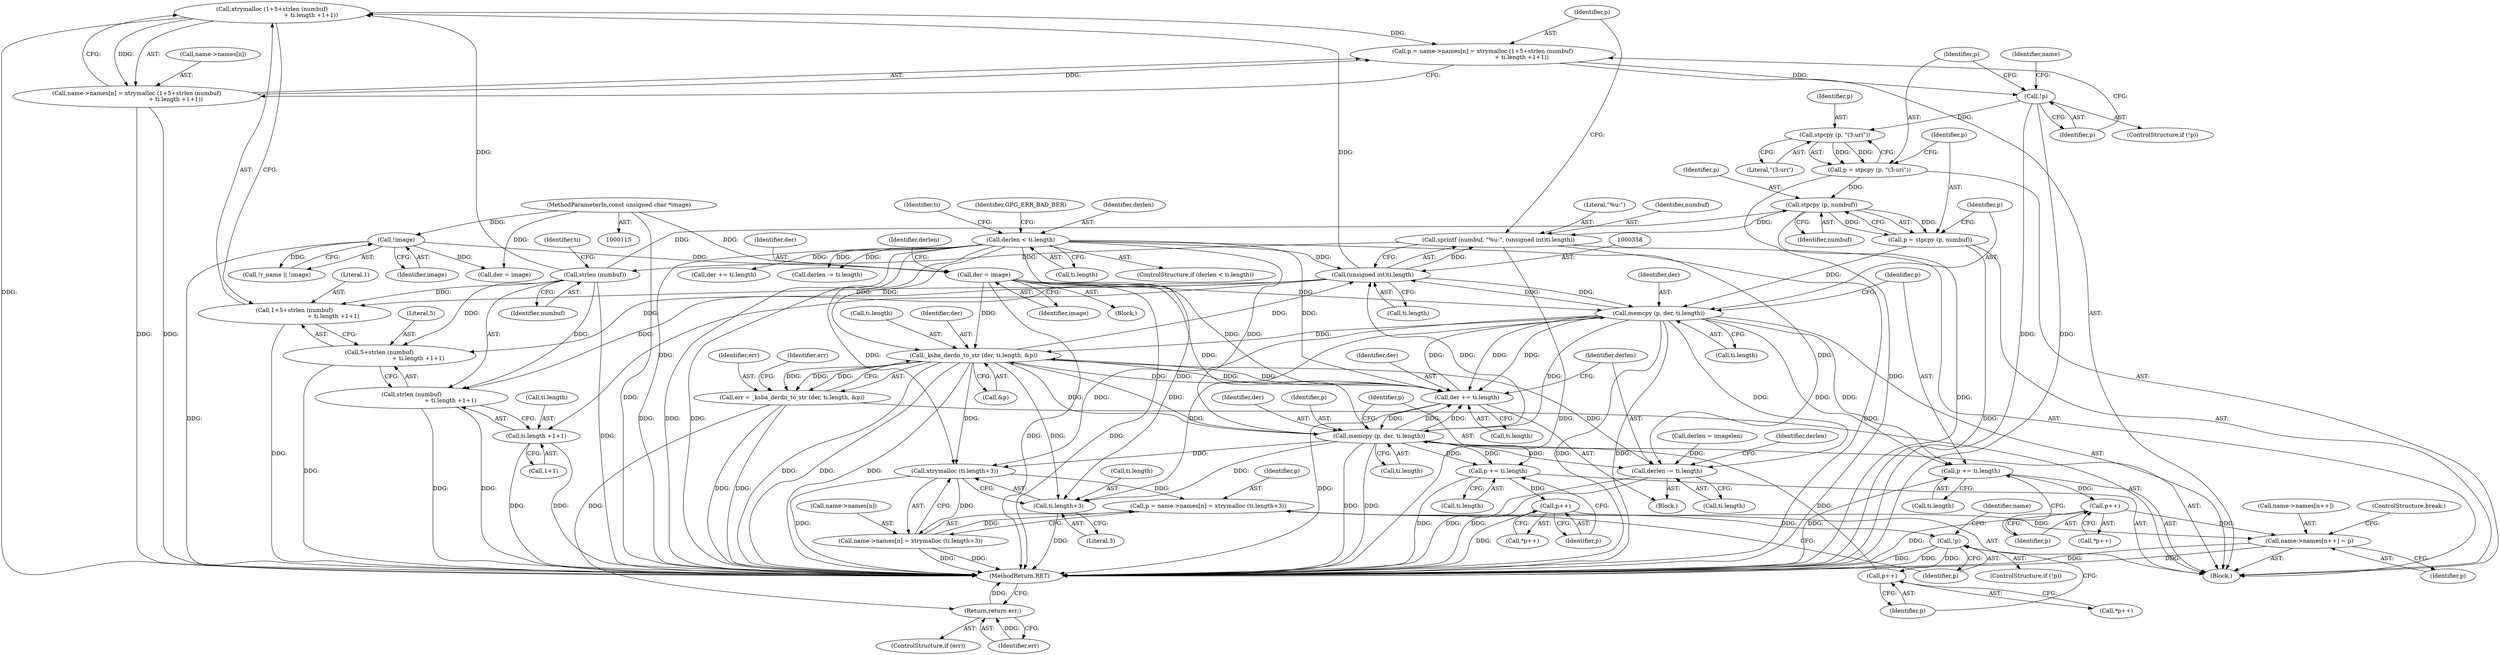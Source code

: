 digraph "0_gnupg_a7eed17a0b2a1c09ef986f3b4b323cd31cea2b64@API" {
"1000370" [label="(Call,xtrymalloc (1+5+strlen (numbuf)\n                                           + ti.length +1+1))"];
"1000376" [label="(Call,strlen (numbuf))"];
"1000354" [label="(Call,sprintf (numbuf, \"%u:\", (unsigned int)ti.length))"];
"1000401" [label="(Call,stpcpy (p, numbuf))"];
"1000394" [label="(Call,p = stpcpy (p, \"(3:uri\"))"];
"1000396" [label="(Call,stpcpy (p, \"(3:uri\"))"];
"1000386" [label="(Call,!p)"];
"1000362" [label="(Call,p = name->names[n] = xtrymalloc (1+5+strlen (numbuf)\n                                           + ti.length +1+1))"];
"1000364" [label="(Call,name->names[n] = xtrymalloc (1+5+strlen (numbuf)\n                                           + ti.length +1+1))"];
"1000370" [label="(Call,xtrymalloc (1+5+strlen (numbuf)\n                                           + ti.length +1+1))"];
"1000357" [label="(Call,(unsigned int)ti.length)"];
"1000176" [label="(Call,derlen < ti.length)"];
"1000333" [label="(Call,_ksba_derdn_to_str (der, ti.length, &p))"];
"1000429" [label="(Call,der += ti.length)"];
"1000404" [label="(Call,memcpy (p, der, ti.length))"];
"1000399" [label="(Call,p = stpcpy (p, numbuf))"];
"1000248" [label="(Call,der = image)"];
"1000117" [label="(MethodParameterIn,const unsigned char *image)"];
"1000131" [label="(Call,!image)"];
"1000307" [label="(Call,memcpy (p, der, ti.length))"];
"1000304" [label="(Call,p++)"];
"1000294" [label="(Call,!p)"];
"1000279" [label="(Call,p = name->names[n] = xtrymalloc (ti.length+3))"];
"1000281" [label="(Call,name->names[n] = xtrymalloc (ti.length+3))"];
"1000287" [label="(Call,xtrymalloc (ti.length+3))"];
"1000371" [label="(Call,1+5+strlen (numbuf)\n                                           + ti.length +1+1)"];
"1000373" [label="(Call,5+strlen (numbuf)\n                                           + ti.length +1+1)"];
"1000375" [label="(Call,strlen (numbuf)\n                                           + ti.length +1+1)"];
"1000288" [label="(Call,ti.length+3)"];
"1000313" [label="(Call,p += ti.length)"];
"1000320" [label="(Call,p++)"];
"1000344" [label="(Call,name->names[n++] = p)"];
"1000331" [label="(Call,err = _ksba_derdn_to_str (der, ti.length, &p))"];
"1000342" [label="(Return,return err;)"];
"1000378" [label="(Call,ti.length +1+1)"];
"1000434" [label="(Call,derlen -= ti.length)"];
"1000410" [label="(Call,p += ti.length)"];
"1000417" [label="(Call,p++)"];
"1000345" [label="(Call,name->names[n++])"];
"1000431" [label="(Call,ti.length)"];
"1000340" [label="(ControlStructure,if (err))"];
"1000382" [label="(Call,1+1)"];
"1000364" [label="(Call,name->names[n] = xtrymalloc (1+5+strlen (numbuf)\n                                           + ti.length +1+1))"];
"1000430" [label="(Identifier,der)"];
"1000435" [label="(Identifier,derlen)"];
"1000281" [label="(Call,name->names[n] = xtrymalloc (ti.length+3))"];
"1000178" [label="(Call,ti.length)"];
"1000132" [label="(Identifier,image)"];
"1000251" [label="(Call,derlen = imagelen)"];
"1000248" [label="(Call,der = image)"];
"1000314" [label="(Identifier,p)"];
"1000351" [label="(Identifier,p)"];
"1000175" [label="(ControlStructure,if (derlen < ti.length))"];
"1000334" [label="(Identifier,der)"];
"1000378" [label="(Call,ti.length +1+1)"];
"1000176" [label="(Call,derlen < ti.length)"];
"1000131" [label="(Call,!image)"];
"1000407" [label="(Call,ti.length)"];
"1000417" [label="(Call,p++)"];
"1000280" [label="(Identifier,p)"];
"1000397" [label="(Identifier,p)"];
"1000436" [label="(Call,ti.length)"];
"1000355" [label="(Identifier,numbuf)"];
"1000403" [label="(Identifier,numbuf)"];
"1000321" [label="(Identifier,p)"];
"1000377" [label="(Identifier,numbuf)"];
"1000406" [label="(Identifier,der)"];
"1000320" [label="(Call,p++)"];
"1000387" [label="(Identifier,p)"];
"1000309" [label="(Identifier,der)"];
"1000331" [label="(Call,err = _ksba_derdn_to_str (der, ti.length, &p))"];
"1000362" [label="(Call,p = name->names[n] = xtrymalloc (1+5+strlen (numbuf)\n                                           + ti.length +1+1))"];
"1000279" [label="(Call,p = name->names[n] = xtrymalloc (ti.length+3))"];
"1000289" [label="(Call,ti.length)"];
"1000342" [label="(Return,return err;)"];
"1000313" [label="(Call,p += ti.length)"];
"1000434" [label="(Call,derlen -= ti.length)"];
"1000372" [label="(Literal,1)"];
"1000319" [label="(Call,*p++)"];
"1000177" [label="(Identifier,derlen)"];
"1000359" [label="(Call,ti.length)"];
"1000401" [label="(Call,stpcpy (p, numbuf))"];
"1000429" [label="(Call,der += ti.length)"];
"1000357" [label="(Call,(unsigned int)ti.length)"];
"1000375" [label="(Call,strlen (numbuf)\n                                           + ti.length +1+1)"];
"1000356" [label="(Literal,\"%u:\")"];
"1000304" [label="(Call,p++)"];
"1000370" [label="(Call,xtrymalloc (1+5+strlen (numbuf)\n                                           + ti.length +1+1))"];
"1000315" [label="(Call,ti.length)"];
"1000338" [label="(Call,&p)"];
"1000374" [label="(Literal,5)"];
"1000250" [label="(Identifier,image)"];
"1000396" [label="(Call,stpcpy (p, \"(3:uri\"))"];
"1000295" [label="(Identifier,p)"];
"1000332" [label="(Identifier,err)"];
"1000333" [label="(Call,_ksba_derdn_to_str (der, ti.length, &p))"];
"1000277" [label="(Block,)"];
"1000411" [label="(Identifier,p)"];
"1000343" [label="(Identifier,err)"];
"1000418" [label="(Identifier,p)"];
"1000294" [label="(Call,!p)"];
"1000282" [label="(Call,name->names[n])"];
"1000305" [label="(Identifier,p)"];
"1000363" [label="(Identifier,p)"];
"1000292" [label="(Literal,3)"];
"1000335" [label="(Call,ti.length)"];
"1000380" [label="(Identifier,ti)"];
"1000140" [label="(Call,der = image)"];
"1000365" [label="(Call,name->names[n])"];
"1000371" [label="(Call,1+5+strlen (numbuf)\n                                           + ti.length +1+1)"];
"1000308" [label="(Identifier,p)"];
"1000376" [label="(Call,strlen (numbuf))"];
"1000307" [label="(Call,memcpy (p, der, ti.length))"];
"1000197" [label="(Call,der += ti.length)"];
"1000249" [label="(Identifier,der)"];
"1000119" [label="(Block,)"];
"1000410" [label="(Call,p += ti.length)"];
"1000117" [label="(MethodParameterIn,const unsigned char *image)"];
"1000405" [label="(Identifier,p)"];
"1000398" [label="(Literal,\"(3:uri\")"];
"1000341" [label="(Identifier,err)"];
"1000186" [label="(Identifier,ti)"];
"1000293" [label="(ControlStructure,if (!p))"];
"1000128" [label="(Call,!r_name || !image)"];
"1000258" [label="(Identifier,derlen)"];
"1000416" [label="(Call,*p++)"];
"1000379" [label="(Call,ti.length)"];
"1000354" [label="(Call,sprintf (numbuf, \"%u:\", (unsigned int)ti.length))"];
"1000394" [label="(Call,p = stpcpy (p, \"(3:uri\"))"];
"1000183" [label="(Identifier,GPG_ERR_BAD_BER)"];
"1000373" [label="(Call,5+strlen (numbuf)\n                                           + ti.length +1+1)"];
"1000352" [label="(ControlStructure,break;)"];
"1000402" [label="(Identifier,p)"];
"1000399" [label="(Call,p = stpcpy (p, numbuf))"];
"1000310" [label="(Call,ti.length)"];
"1000298" [label="(Identifier,name)"];
"1000303" [label="(Call,*p++)"];
"1000202" [label="(Call,derlen -= ti.length)"];
"1000412" [label="(Call,ti.length)"];
"1000395" [label="(Identifier,p)"];
"1000259" [label="(Block,)"];
"1000404" [label="(Call,memcpy (p, der, ti.length))"];
"1000386" [label="(Call,!p)"];
"1000390" [label="(Identifier,name)"];
"1000344" [label="(Call,name->names[n++] = p)"];
"1000445" [label="(MethodReturn,RET)"];
"1000252" [label="(Identifier,derlen)"];
"1000385" [label="(ControlStructure,if (!p))"];
"1000287" [label="(Call,xtrymalloc (ti.length+3))"];
"1000400" [label="(Identifier,p)"];
"1000288" [label="(Call,ti.length+3)"];
"1000370" -> "1000364"  [label="AST: "];
"1000370" -> "1000371"  [label="CFG: "];
"1000371" -> "1000370"  [label="AST: "];
"1000364" -> "1000370"  [label="CFG: "];
"1000370" -> "1000445"  [label="DDG: "];
"1000370" -> "1000362"  [label="DDG: "];
"1000370" -> "1000364"  [label="DDG: "];
"1000376" -> "1000370"  [label="DDG: "];
"1000357" -> "1000370"  [label="DDG: "];
"1000376" -> "1000375"  [label="AST: "];
"1000376" -> "1000377"  [label="CFG: "];
"1000377" -> "1000376"  [label="AST: "];
"1000380" -> "1000376"  [label="CFG: "];
"1000376" -> "1000445"  [label="DDG: "];
"1000376" -> "1000371"  [label="DDG: "];
"1000376" -> "1000373"  [label="DDG: "];
"1000376" -> "1000375"  [label="DDG: "];
"1000354" -> "1000376"  [label="DDG: "];
"1000376" -> "1000401"  [label="DDG: "];
"1000354" -> "1000277"  [label="AST: "];
"1000354" -> "1000357"  [label="CFG: "];
"1000355" -> "1000354"  [label="AST: "];
"1000356" -> "1000354"  [label="AST: "];
"1000357" -> "1000354"  [label="AST: "];
"1000363" -> "1000354"  [label="CFG: "];
"1000354" -> "1000445"  [label="DDG: "];
"1000354" -> "1000445"  [label="DDG: "];
"1000401" -> "1000354"  [label="DDG: "];
"1000357" -> "1000354"  [label="DDG: "];
"1000401" -> "1000399"  [label="AST: "];
"1000401" -> "1000403"  [label="CFG: "];
"1000402" -> "1000401"  [label="AST: "];
"1000403" -> "1000401"  [label="AST: "];
"1000399" -> "1000401"  [label="CFG: "];
"1000401" -> "1000445"  [label="DDG: "];
"1000401" -> "1000399"  [label="DDG: "];
"1000401" -> "1000399"  [label="DDG: "];
"1000394" -> "1000401"  [label="DDG: "];
"1000394" -> "1000277"  [label="AST: "];
"1000394" -> "1000396"  [label="CFG: "];
"1000395" -> "1000394"  [label="AST: "];
"1000396" -> "1000394"  [label="AST: "];
"1000400" -> "1000394"  [label="CFG: "];
"1000394" -> "1000445"  [label="DDG: "];
"1000396" -> "1000394"  [label="DDG: "];
"1000396" -> "1000394"  [label="DDG: "];
"1000396" -> "1000398"  [label="CFG: "];
"1000397" -> "1000396"  [label="AST: "];
"1000398" -> "1000396"  [label="AST: "];
"1000386" -> "1000396"  [label="DDG: "];
"1000386" -> "1000385"  [label="AST: "];
"1000386" -> "1000387"  [label="CFG: "];
"1000387" -> "1000386"  [label="AST: "];
"1000390" -> "1000386"  [label="CFG: "];
"1000395" -> "1000386"  [label="CFG: "];
"1000386" -> "1000445"  [label="DDG: "];
"1000386" -> "1000445"  [label="DDG: "];
"1000362" -> "1000386"  [label="DDG: "];
"1000362" -> "1000277"  [label="AST: "];
"1000362" -> "1000364"  [label="CFG: "];
"1000363" -> "1000362"  [label="AST: "];
"1000364" -> "1000362"  [label="AST: "];
"1000387" -> "1000362"  [label="CFG: "];
"1000364" -> "1000362"  [label="DDG: "];
"1000365" -> "1000364"  [label="AST: "];
"1000364" -> "1000445"  [label="DDG: "];
"1000364" -> "1000445"  [label="DDG: "];
"1000357" -> "1000359"  [label="CFG: "];
"1000358" -> "1000357"  [label="AST: "];
"1000359" -> "1000357"  [label="AST: "];
"1000176" -> "1000357"  [label="DDG: "];
"1000333" -> "1000357"  [label="DDG: "];
"1000404" -> "1000357"  [label="DDG: "];
"1000307" -> "1000357"  [label="DDG: "];
"1000357" -> "1000371"  [label="DDG: "];
"1000357" -> "1000373"  [label="DDG: "];
"1000357" -> "1000375"  [label="DDG: "];
"1000357" -> "1000378"  [label="DDG: "];
"1000357" -> "1000404"  [label="DDG: "];
"1000176" -> "1000175"  [label="AST: "];
"1000176" -> "1000178"  [label="CFG: "];
"1000177" -> "1000176"  [label="AST: "];
"1000178" -> "1000176"  [label="AST: "];
"1000183" -> "1000176"  [label="CFG: "];
"1000186" -> "1000176"  [label="CFG: "];
"1000176" -> "1000445"  [label="DDG: "];
"1000176" -> "1000445"  [label="DDG: "];
"1000176" -> "1000445"  [label="DDG: "];
"1000176" -> "1000197"  [label="DDG: "];
"1000176" -> "1000202"  [label="DDG: "];
"1000176" -> "1000202"  [label="DDG: "];
"1000176" -> "1000287"  [label="DDG: "];
"1000176" -> "1000288"  [label="DDG: "];
"1000176" -> "1000307"  [label="DDG: "];
"1000176" -> "1000333"  [label="DDG: "];
"1000176" -> "1000429"  [label="DDG: "];
"1000176" -> "1000434"  [label="DDG: "];
"1000333" -> "1000331"  [label="AST: "];
"1000333" -> "1000338"  [label="CFG: "];
"1000334" -> "1000333"  [label="AST: "];
"1000335" -> "1000333"  [label="AST: "];
"1000338" -> "1000333"  [label="AST: "];
"1000331" -> "1000333"  [label="CFG: "];
"1000333" -> "1000445"  [label="DDG: "];
"1000333" -> "1000445"  [label="DDG: "];
"1000333" -> "1000445"  [label="DDG: "];
"1000333" -> "1000287"  [label="DDG: "];
"1000333" -> "1000288"  [label="DDG: "];
"1000333" -> "1000307"  [label="DDG: "];
"1000333" -> "1000331"  [label="DDG: "];
"1000333" -> "1000331"  [label="DDG: "];
"1000333" -> "1000331"  [label="DDG: "];
"1000429" -> "1000333"  [label="DDG: "];
"1000248" -> "1000333"  [label="DDG: "];
"1000404" -> "1000333"  [label="DDG: "];
"1000307" -> "1000333"  [label="DDG: "];
"1000333" -> "1000429"  [label="DDG: "];
"1000333" -> "1000429"  [label="DDG: "];
"1000333" -> "1000434"  [label="DDG: "];
"1000429" -> "1000259"  [label="AST: "];
"1000429" -> "1000431"  [label="CFG: "];
"1000430" -> "1000429"  [label="AST: "];
"1000431" -> "1000429"  [label="AST: "];
"1000435" -> "1000429"  [label="CFG: "];
"1000429" -> "1000445"  [label="DDG: "];
"1000429" -> "1000307"  [label="DDG: "];
"1000429" -> "1000404"  [label="DDG: "];
"1000404" -> "1000429"  [label="DDG: "];
"1000404" -> "1000429"  [label="DDG: "];
"1000307" -> "1000429"  [label="DDG: "];
"1000307" -> "1000429"  [label="DDG: "];
"1000248" -> "1000429"  [label="DDG: "];
"1000404" -> "1000277"  [label="AST: "];
"1000404" -> "1000407"  [label="CFG: "];
"1000405" -> "1000404"  [label="AST: "];
"1000406" -> "1000404"  [label="AST: "];
"1000407" -> "1000404"  [label="AST: "];
"1000411" -> "1000404"  [label="CFG: "];
"1000404" -> "1000445"  [label="DDG: "];
"1000404" -> "1000445"  [label="DDG: "];
"1000404" -> "1000287"  [label="DDG: "];
"1000404" -> "1000288"  [label="DDG: "];
"1000404" -> "1000307"  [label="DDG: "];
"1000399" -> "1000404"  [label="DDG: "];
"1000248" -> "1000404"  [label="DDG: "];
"1000404" -> "1000410"  [label="DDG: "];
"1000404" -> "1000410"  [label="DDG: "];
"1000404" -> "1000434"  [label="DDG: "];
"1000399" -> "1000277"  [label="AST: "];
"1000400" -> "1000399"  [label="AST: "];
"1000405" -> "1000399"  [label="CFG: "];
"1000399" -> "1000445"  [label="DDG: "];
"1000248" -> "1000119"  [label="AST: "];
"1000248" -> "1000250"  [label="CFG: "];
"1000249" -> "1000248"  [label="AST: "];
"1000250" -> "1000248"  [label="AST: "];
"1000252" -> "1000248"  [label="CFG: "];
"1000248" -> "1000445"  [label="DDG: "];
"1000248" -> "1000445"  [label="DDG: "];
"1000117" -> "1000248"  [label="DDG: "];
"1000131" -> "1000248"  [label="DDG: "];
"1000248" -> "1000307"  [label="DDG: "];
"1000117" -> "1000115"  [label="AST: "];
"1000117" -> "1000445"  [label="DDG: "];
"1000117" -> "1000131"  [label="DDG: "];
"1000117" -> "1000140"  [label="DDG: "];
"1000131" -> "1000128"  [label="AST: "];
"1000131" -> "1000132"  [label="CFG: "];
"1000132" -> "1000131"  [label="AST: "];
"1000128" -> "1000131"  [label="CFG: "];
"1000131" -> "1000445"  [label="DDG: "];
"1000131" -> "1000128"  [label="DDG: "];
"1000131" -> "1000140"  [label="DDG: "];
"1000307" -> "1000277"  [label="AST: "];
"1000307" -> "1000310"  [label="CFG: "];
"1000308" -> "1000307"  [label="AST: "];
"1000309" -> "1000307"  [label="AST: "];
"1000310" -> "1000307"  [label="AST: "];
"1000314" -> "1000307"  [label="CFG: "];
"1000307" -> "1000445"  [label="DDG: "];
"1000307" -> "1000445"  [label="DDG: "];
"1000307" -> "1000287"  [label="DDG: "];
"1000307" -> "1000288"  [label="DDG: "];
"1000304" -> "1000307"  [label="DDG: "];
"1000307" -> "1000313"  [label="DDG: "];
"1000307" -> "1000313"  [label="DDG: "];
"1000307" -> "1000434"  [label="DDG: "];
"1000304" -> "1000303"  [label="AST: "];
"1000304" -> "1000305"  [label="CFG: "];
"1000305" -> "1000304"  [label="AST: "];
"1000303" -> "1000304"  [label="CFG: "];
"1000294" -> "1000304"  [label="DDG: "];
"1000294" -> "1000293"  [label="AST: "];
"1000294" -> "1000295"  [label="CFG: "];
"1000295" -> "1000294"  [label="AST: "];
"1000298" -> "1000294"  [label="CFG: "];
"1000305" -> "1000294"  [label="CFG: "];
"1000294" -> "1000445"  [label="DDG: "];
"1000294" -> "1000445"  [label="DDG: "];
"1000279" -> "1000294"  [label="DDG: "];
"1000279" -> "1000277"  [label="AST: "];
"1000279" -> "1000281"  [label="CFG: "];
"1000280" -> "1000279"  [label="AST: "];
"1000281" -> "1000279"  [label="AST: "];
"1000295" -> "1000279"  [label="CFG: "];
"1000281" -> "1000279"  [label="DDG: "];
"1000287" -> "1000279"  [label="DDG: "];
"1000281" -> "1000287"  [label="CFG: "];
"1000282" -> "1000281"  [label="AST: "];
"1000287" -> "1000281"  [label="AST: "];
"1000281" -> "1000445"  [label="DDG: "];
"1000281" -> "1000445"  [label="DDG: "];
"1000287" -> "1000281"  [label="DDG: "];
"1000287" -> "1000288"  [label="CFG: "];
"1000288" -> "1000287"  [label="AST: "];
"1000287" -> "1000445"  [label="DDG: "];
"1000371" -> "1000373"  [label="CFG: "];
"1000372" -> "1000371"  [label="AST: "];
"1000373" -> "1000371"  [label="AST: "];
"1000371" -> "1000445"  [label="DDG: "];
"1000373" -> "1000375"  [label="CFG: "];
"1000374" -> "1000373"  [label="AST: "];
"1000375" -> "1000373"  [label="AST: "];
"1000373" -> "1000445"  [label="DDG: "];
"1000375" -> "1000378"  [label="CFG: "];
"1000378" -> "1000375"  [label="AST: "];
"1000375" -> "1000445"  [label="DDG: "];
"1000375" -> "1000445"  [label="DDG: "];
"1000288" -> "1000292"  [label="CFG: "];
"1000289" -> "1000288"  [label="AST: "];
"1000292" -> "1000288"  [label="AST: "];
"1000288" -> "1000445"  [label="DDG: "];
"1000313" -> "1000277"  [label="AST: "];
"1000313" -> "1000315"  [label="CFG: "];
"1000314" -> "1000313"  [label="AST: "];
"1000315" -> "1000313"  [label="AST: "];
"1000321" -> "1000313"  [label="CFG: "];
"1000313" -> "1000445"  [label="DDG: "];
"1000313" -> "1000320"  [label="DDG: "];
"1000320" -> "1000319"  [label="AST: "];
"1000320" -> "1000321"  [label="CFG: "];
"1000321" -> "1000320"  [label="AST: "];
"1000319" -> "1000320"  [label="CFG: "];
"1000320" -> "1000445"  [label="DDG: "];
"1000320" -> "1000344"  [label="DDG: "];
"1000344" -> "1000277"  [label="AST: "];
"1000344" -> "1000351"  [label="CFG: "];
"1000345" -> "1000344"  [label="AST: "];
"1000351" -> "1000344"  [label="AST: "];
"1000352" -> "1000344"  [label="CFG: "];
"1000344" -> "1000445"  [label="DDG: "];
"1000344" -> "1000445"  [label="DDG: "];
"1000417" -> "1000344"  [label="DDG: "];
"1000331" -> "1000277"  [label="AST: "];
"1000332" -> "1000331"  [label="AST: "];
"1000341" -> "1000331"  [label="CFG: "];
"1000331" -> "1000445"  [label="DDG: "];
"1000331" -> "1000445"  [label="DDG: "];
"1000331" -> "1000342"  [label="DDG: "];
"1000342" -> "1000340"  [label="AST: "];
"1000342" -> "1000343"  [label="CFG: "];
"1000343" -> "1000342"  [label="AST: "];
"1000445" -> "1000342"  [label="CFG: "];
"1000342" -> "1000445"  [label="DDG: "];
"1000343" -> "1000342"  [label="DDG: "];
"1000378" -> "1000382"  [label="CFG: "];
"1000379" -> "1000378"  [label="AST: "];
"1000382" -> "1000378"  [label="AST: "];
"1000378" -> "1000445"  [label="DDG: "];
"1000378" -> "1000445"  [label="DDG: "];
"1000434" -> "1000259"  [label="AST: "];
"1000434" -> "1000436"  [label="CFG: "];
"1000435" -> "1000434"  [label="AST: "];
"1000436" -> "1000434"  [label="AST: "];
"1000258" -> "1000434"  [label="CFG: "];
"1000434" -> "1000445"  [label="DDG: "];
"1000434" -> "1000445"  [label="DDG: "];
"1000251" -> "1000434"  [label="DDG: "];
"1000410" -> "1000277"  [label="AST: "];
"1000410" -> "1000412"  [label="CFG: "];
"1000411" -> "1000410"  [label="AST: "];
"1000412" -> "1000410"  [label="AST: "];
"1000418" -> "1000410"  [label="CFG: "];
"1000410" -> "1000445"  [label="DDG: "];
"1000410" -> "1000417"  [label="DDG: "];
"1000417" -> "1000416"  [label="AST: "];
"1000417" -> "1000418"  [label="CFG: "];
"1000418" -> "1000417"  [label="AST: "];
"1000416" -> "1000417"  [label="CFG: "];
"1000417" -> "1000445"  [label="DDG: "];
}
